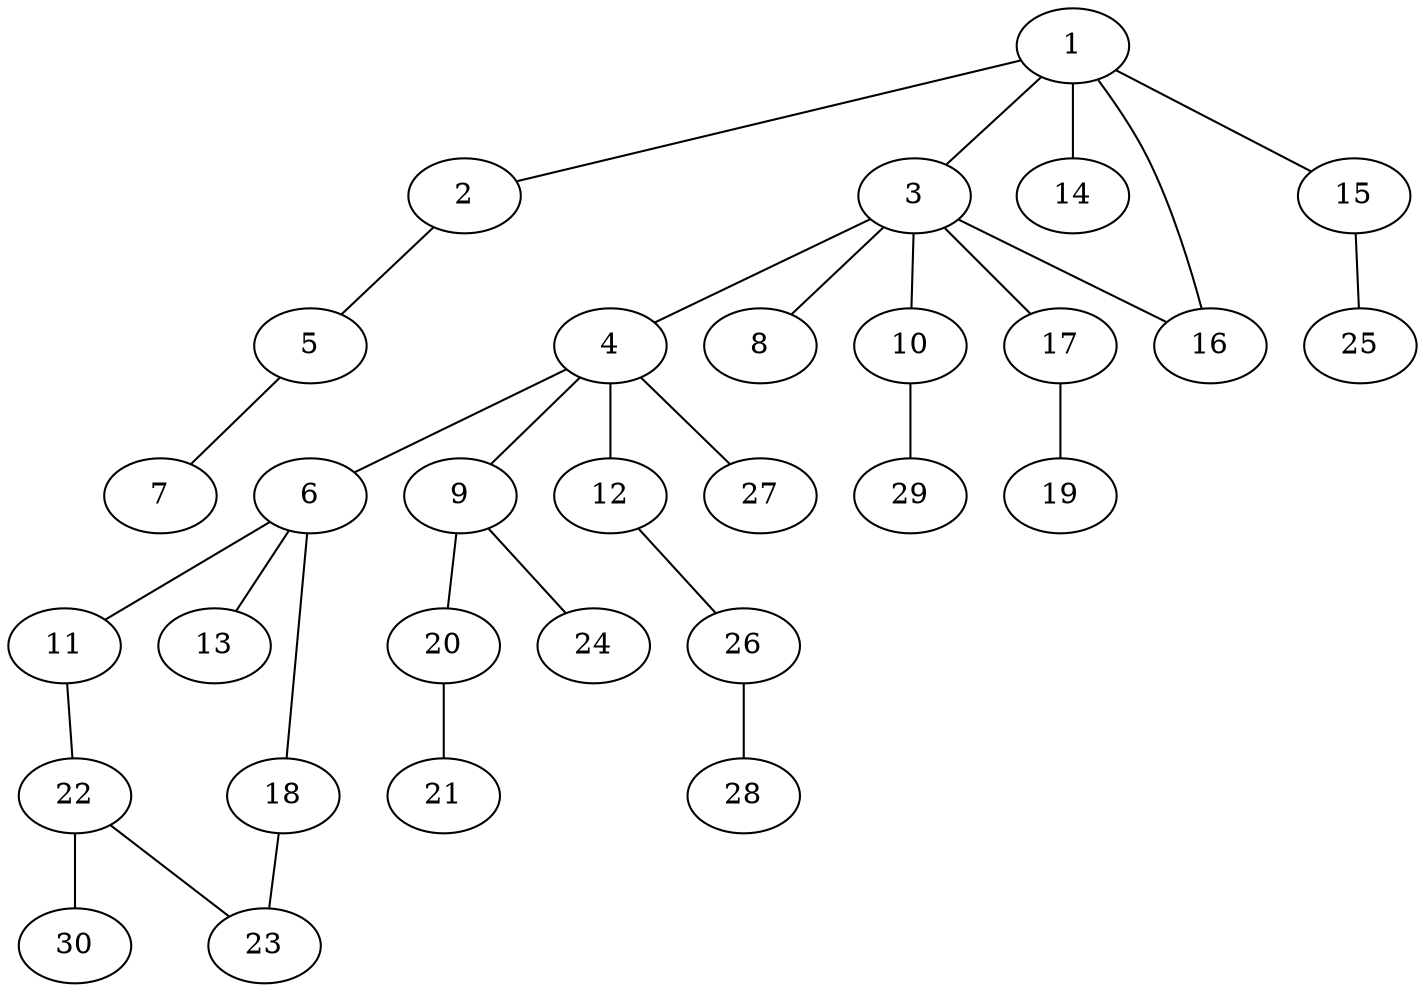graph graphname {1--2
1--3
1--14
1--15
1--16
2--5
3--4
3--8
3--10
3--16
3--17
4--6
4--9
4--12
4--27
5--7
6--11
6--13
6--18
9--20
9--24
10--29
11--22
12--26
15--25
17--19
18--23
20--21
22--23
22--30
26--28
}